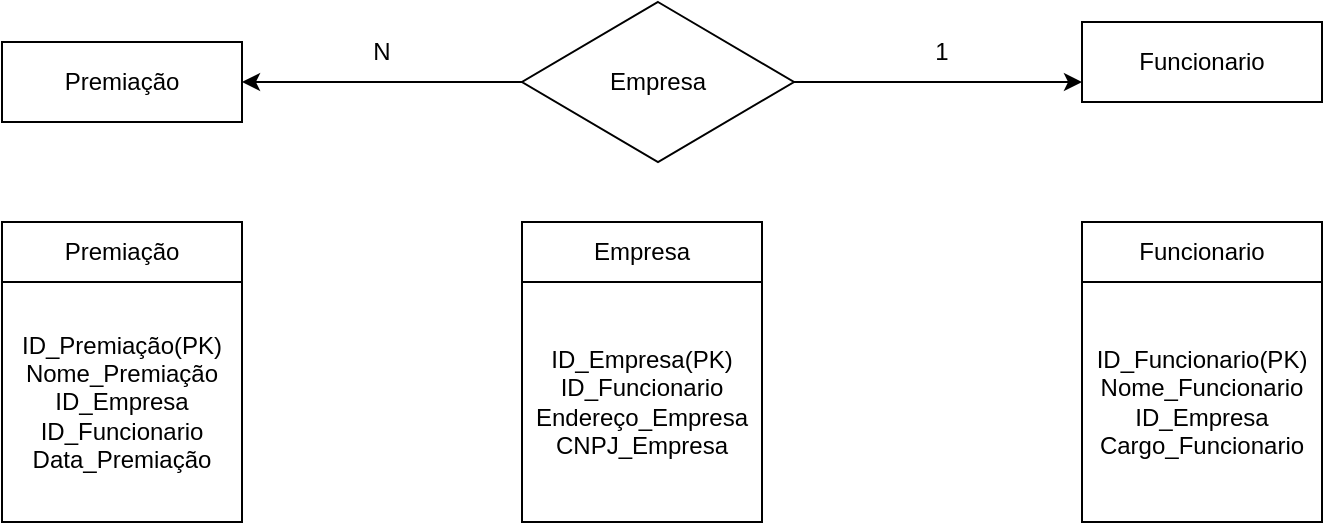 <mxfile version="20.8.20" type="github">
  <diagram name="Página-1" id="dUaSISTyouP2mR0TBTnx">
    <mxGraphModel dx="1194" dy="584" grid="1" gridSize="10" guides="1" tooltips="1" connect="1" arrows="1" fold="1" page="1" pageScale="1" pageWidth="827" pageHeight="1169" math="0" shadow="0">
      <root>
        <mxCell id="0" />
        <mxCell id="1" parent="0" />
        <mxCell id="eNYxmGwZaBe9i3vbMudD-1" value="Premiação" style="rounded=0;whiteSpace=wrap;html=1;" vertex="1" parent="1">
          <mxGeometry x="60" y="90" width="120" height="40" as="geometry" />
        </mxCell>
        <mxCell id="eNYxmGwZaBe9i3vbMudD-2" value="Empresa" style="rhombus;whiteSpace=wrap;html=1;" vertex="1" parent="1">
          <mxGeometry x="320" y="70" width="136" height="80" as="geometry" />
        </mxCell>
        <mxCell id="eNYxmGwZaBe9i3vbMudD-3" value="Funcionario" style="rounded=0;whiteSpace=wrap;html=1;" vertex="1" parent="1">
          <mxGeometry x="600" y="80" width="120" height="40" as="geometry" />
        </mxCell>
        <mxCell id="eNYxmGwZaBe9i3vbMudD-4" value="" style="endArrow=classic;html=1;rounded=0;entryX=1;entryY=0.5;entryDx=0;entryDy=0;exitX=0;exitY=0.5;exitDx=0;exitDy=0;" edge="1" parent="1" source="eNYxmGwZaBe9i3vbMudD-2" target="eNYxmGwZaBe9i3vbMudD-1">
          <mxGeometry width="50" height="50" relative="1" as="geometry">
            <mxPoint x="230" y="140" as="sourcePoint" />
            <mxPoint x="280" y="90" as="targetPoint" />
          </mxGeometry>
        </mxCell>
        <mxCell id="eNYxmGwZaBe9i3vbMudD-5" value="" style="endArrow=classic;html=1;rounded=0;entryX=0;entryY=0.75;entryDx=0;entryDy=0;exitX=1;exitY=0.5;exitDx=0;exitDy=0;" edge="1" parent="1" source="eNYxmGwZaBe9i3vbMudD-2" target="eNYxmGwZaBe9i3vbMudD-3">
          <mxGeometry width="50" height="50" relative="1" as="geometry">
            <mxPoint x="460" y="110" as="sourcePoint" />
            <mxPoint x="530" y="70" as="targetPoint" />
          </mxGeometry>
        </mxCell>
        <mxCell id="eNYxmGwZaBe9i3vbMudD-6" value="Empresa" style="rounded=0;whiteSpace=wrap;html=1;" vertex="1" parent="1">
          <mxGeometry x="320" y="180" width="120" height="30" as="geometry" />
        </mxCell>
        <mxCell id="eNYxmGwZaBe9i3vbMudD-7" value="ID_Empresa(PK)&lt;br&gt;ID_Funcionario&lt;br&gt;Endereço_Empresa&lt;br&gt;CNPJ_Empresa" style="whiteSpace=wrap;html=1;aspect=fixed;" vertex="1" parent="1">
          <mxGeometry x="320" y="210" width="120" height="120" as="geometry" />
        </mxCell>
        <mxCell id="eNYxmGwZaBe9i3vbMudD-8" value="Premiação" style="rounded=0;whiteSpace=wrap;html=1;" vertex="1" parent="1">
          <mxGeometry x="60" y="180" width="120" height="30" as="geometry" />
        </mxCell>
        <mxCell id="eNYxmGwZaBe9i3vbMudD-9" value="ID_Premiação(PK)&lt;br&gt;Nome_Premiação&lt;br&gt;ID_Empresa&lt;br&gt;ID_Funcionario&lt;br&gt;Data_Premiação" style="whiteSpace=wrap;html=1;aspect=fixed;" vertex="1" parent="1">
          <mxGeometry x="60" y="210" width="120" height="120" as="geometry" />
        </mxCell>
        <mxCell id="eNYxmGwZaBe9i3vbMudD-10" value="Funcionario" style="rounded=0;whiteSpace=wrap;html=1;" vertex="1" parent="1">
          <mxGeometry x="600" y="180" width="120" height="30" as="geometry" />
        </mxCell>
        <mxCell id="eNYxmGwZaBe9i3vbMudD-11" value="ID_Funcionario(PK)&lt;br&gt;Nome_Funcionario&lt;br&gt;ID_Empresa&lt;br&gt;Cargo_Funcionario" style="whiteSpace=wrap;html=1;aspect=fixed;" vertex="1" parent="1">
          <mxGeometry x="600" y="210" width="120" height="120" as="geometry" />
        </mxCell>
        <mxCell id="eNYxmGwZaBe9i3vbMudD-12" value="N" style="text;html=1;strokeColor=none;fillColor=none;align=center;verticalAlign=middle;whiteSpace=wrap;rounded=0;" vertex="1" parent="1">
          <mxGeometry x="220" y="80" width="60" height="30" as="geometry" />
        </mxCell>
        <mxCell id="eNYxmGwZaBe9i3vbMudD-13" value="1" style="text;html=1;strokeColor=none;fillColor=none;align=center;verticalAlign=middle;whiteSpace=wrap;rounded=0;" vertex="1" parent="1">
          <mxGeometry x="500" y="80" width="60" height="30" as="geometry" />
        </mxCell>
      </root>
    </mxGraphModel>
  </diagram>
</mxfile>
